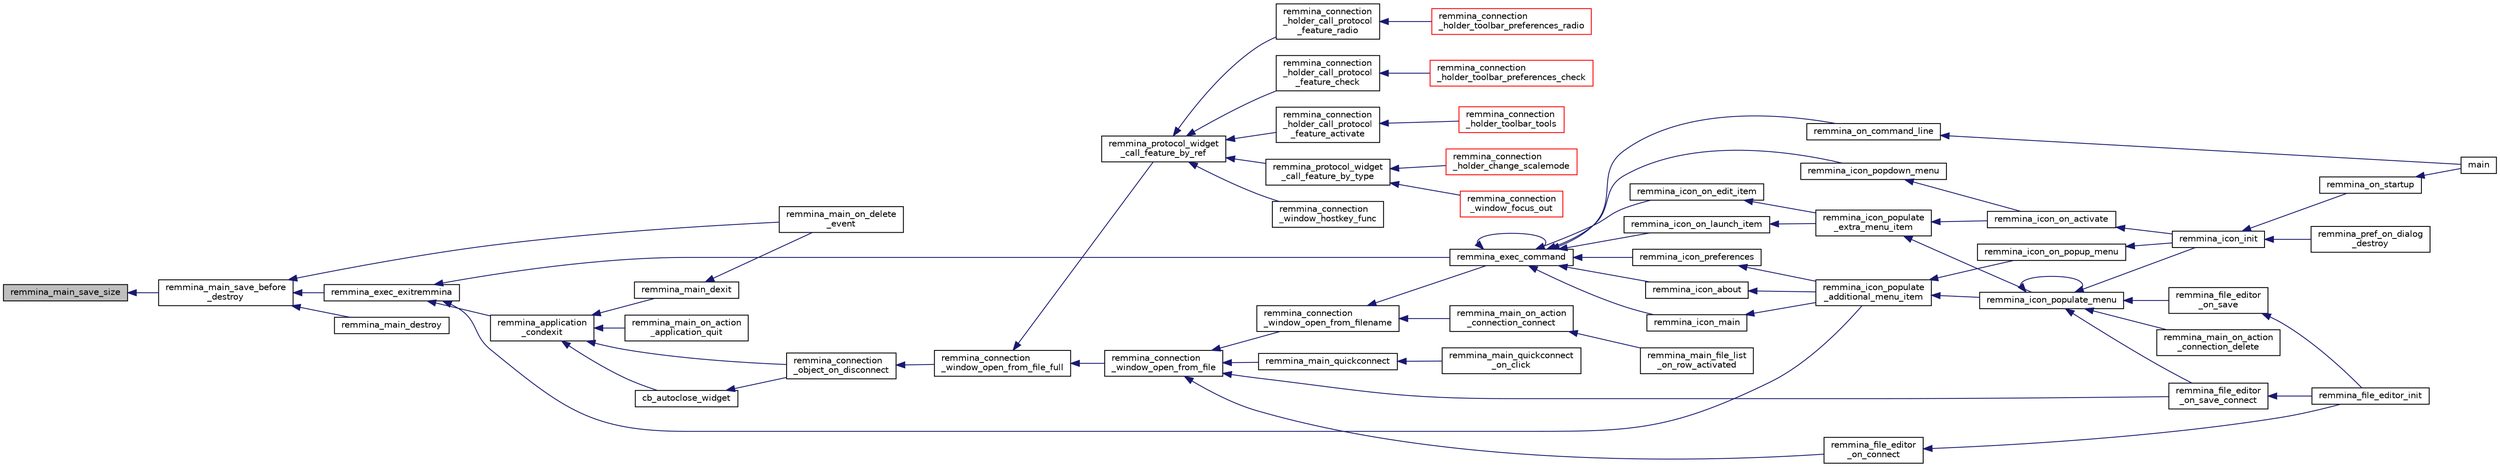digraph "remmina_main_save_size"
{
  edge [fontname="Helvetica",fontsize="10",labelfontname="Helvetica",labelfontsize="10"];
  node [fontname="Helvetica",fontsize="10",shape=record];
  rankdir="LR";
  Node6324 [label="remmina_main_save_size",height=0.2,width=0.4,color="black", fillcolor="grey75", style="filled", fontcolor="black"];
  Node6324 -> Node6325 [dir="back",color="midnightblue",fontsize="10",style="solid",fontname="Helvetica"];
  Node6325 [label="remmina_main_save_before\l_destroy",height=0.2,width=0.4,color="black", fillcolor="white", style="filled",URL="$remmina__main_8h.html#a95cedb0d631aacbd1b4a5ee1e10a40a5"];
  Node6325 -> Node6326 [dir="back",color="midnightblue",fontsize="10",style="solid",fontname="Helvetica"];
  Node6326 [label="remmina_exec_exitremmina",height=0.2,width=0.4,color="black", fillcolor="white", style="filled",URL="$remmina__exec_8h.html#adbaf105af1039e44ba503a8d7174535f"];
  Node6326 -> Node6327 [dir="back",color="midnightblue",fontsize="10",style="solid",fontname="Helvetica"];
  Node6327 [label="remmina_application\l_condexit",height=0.2,width=0.4,color="black", fillcolor="white", style="filled",URL="$remmina__exec_8h.html#aaa67e07e2426828d7e7b9b30d2038d31"];
  Node6327 -> Node6328 [dir="back",color="midnightblue",fontsize="10",style="solid",fontname="Helvetica"];
  Node6328 [label="cb_autoclose_widget",height=0.2,width=0.4,color="black", fillcolor="white", style="filled",URL="$remmina__connection__window_8c.html#a6d866a05da5d47a9342d4c87dbf70863"];
  Node6328 -> Node6329 [dir="back",color="midnightblue",fontsize="10",style="solid",fontname="Helvetica"];
  Node6329 [label="remmina_connection\l_object_on_disconnect",height=0.2,width=0.4,color="black", fillcolor="white", style="filled",URL="$remmina__connection__window_8c.html#ad6ea67e2303625444fb4936a114e82df"];
  Node6329 -> Node6330 [dir="back",color="midnightblue",fontsize="10",style="solid",fontname="Helvetica"];
  Node6330 [label="remmina_connection\l_window_open_from_file_full",height=0.2,width=0.4,color="black", fillcolor="white", style="filled",URL="$remmina__connection__window_8h.html#adbf2b670ca3bae96a99cb0b36021a961"];
  Node6330 -> Node6331 [dir="back",color="midnightblue",fontsize="10",style="solid",fontname="Helvetica"];
  Node6331 [label="remmina_connection\l_window_open_from_file",height=0.2,width=0.4,color="black", fillcolor="white", style="filled",URL="$remmina__connection__window_8h.html#a1c7f722a89609523cc4de079cc82f23c"];
  Node6331 -> Node6332 [dir="back",color="midnightblue",fontsize="10",style="solid",fontname="Helvetica"];
  Node6332 [label="remmina_connection\l_window_open_from_filename",height=0.2,width=0.4,color="black", fillcolor="white", style="filled",URL="$remmina__connection__window_8h.html#ab0ed27ef360efc7d92906cbabf9da5db"];
  Node6332 -> Node6333 [dir="back",color="midnightblue",fontsize="10",style="solid",fontname="Helvetica"];
  Node6333 [label="remmina_exec_command",height=0.2,width=0.4,color="black", fillcolor="white", style="filled",URL="$remmina__exec_8h.html#a424cabdcff647797061e7482049d62a7"];
  Node6333 -> Node6334 [dir="back",color="midnightblue",fontsize="10",style="solid",fontname="Helvetica"];
  Node6334 [label="remmina_on_command_line",height=0.2,width=0.4,color="black", fillcolor="white", style="filled",URL="$remmina_8c.html#aeb286fc5bd52ab5382ab8cb495dc2914"];
  Node6334 -> Node6335 [dir="back",color="midnightblue",fontsize="10",style="solid",fontname="Helvetica"];
  Node6335 [label="main",height=0.2,width=0.4,color="black", fillcolor="white", style="filled",URL="$remmina_8c.html#a0ddf1224851353fc92bfbff6f499fa97"];
  Node6333 -> Node6333 [dir="back",color="midnightblue",fontsize="10",style="solid",fontname="Helvetica"];
  Node6333 -> Node6336 [dir="back",color="midnightblue",fontsize="10",style="solid",fontname="Helvetica"];
  Node6336 [label="remmina_icon_main",height=0.2,width=0.4,color="black", fillcolor="white", style="filled",URL="$remmina__icon_8c.html#a920476110ab6410c8fc8cf734109e497"];
  Node6336 -> Node6337 [dir="back",color="midnightblue",fontsize="10",style="solid",fontname="Helvetica"];
  Node6337 [label="remmina_icon_populate\l_additional_menu_item",height=0.2,width=0.4,color="black", fillcolor="white", style="filled",URL="$remmina__icon_8c.html#a8aaf73ed94cf20dcce1c7be26262cb56"];
  Node6337 -> Node6338 [dir="back",color="midnightblue",fontsize="10",style="solid",fontname="Helvetica"];
  Node6338 [label="remmina_icon_populate_menu",height=0.2,width=0.4,color="black", fillcolor="white", style="filled",URL="$remmina__icon_8h.html#af80ed314f91d653237249d839c7fc3b2"];
  Node6338 -> Node6339 [dir="back",color="midnightblue",fontsize="10",style="solid",fontname="Helvetica"];
  Node6339 [label="remmina_file_editor\l_on_save",height=0.2,width=0.4,color="black", fillcolor="white", style="filled",URL="$remmina__file__editor_8c.html#ac2a5cf9cdcf640986e245eb04be9c4ad"];
  Node6339 -> Node6340 [dir="back",color="midnightblue",fontsize="10",style="solid",fontname="Helvetica"];
  Node6340 [label="remmina_file_editor_init",height=0.2,width=0.4,color="black", fillcolor="white", style="filled",URL="$remmina__file__editor_8c.html#a9afd8d41c66f547320930eb331f3124d"];
  Node6338 -> Node6341 [dir="back",color="midnightblue",fontsize="10",style="solid",fontname="Helvetica"];
  Node6341 [label="remmina_file_editor\l_on_save_connect",height=0.2,width=0.4,color="black", fillcolor="white", style="filled",URL="$remmina__file__editor_8c.html#a57224f3f69f04f398de563b71be6b18e"];
  Node6341 -> Node6340 [dir="back",color="midnightblue",fontsize="10",style="solid",fontname="Helvetica"];
  Node6338 -> Node6338 [dir="back",color="midnightblue",fontsize="10",style="solid",fontname="Helvetica"];
  Node6338 -> Node6342 [dir="back",color="midnightblue",fontsize="10",style="solid",fontname="Helvetica"];
  Node6342 [label="remmina_icon_init",height=0.2,width=0.4,color="black", fillcolor="white", style="filled",URL="$remmina__icon_8h.html#a741c81815e562f40672c4485172306d6"];
  Node6342 -> Node6343 [dir="back",color="midnightblue",fontsize="10",style="solid",fontname="Helvetica"];
  Node6343 [label="remmina_on_startup",height=0.2,width=0.4,color="black", fillcolor="white", style="filled",URL="$remmina_8c.html#a26d2c20be18ff44f239b756f1d5be01a"];
  Node6343 -> Node6335 [dir="back",color="midnightblue",fontsize="10",style="solid",fontname="Helvetica"];
  Node6342 -> Node6344 [dir="back",color="midnightblue",fontsize="10",style="solid",fontname="Helvetica"];
  Node6344 [label="remmina_pref_on_dialog\l_destroy",height=0.2,width=0.4,color="black", fillcolor="white", style="filled",URL="$remmina__pref__dialog_8c.html#ab9776574663e2c3fcb793ec70887336d"];
  Node6338 -> Node6345 [dir="back",color="midnightblue",fontsize="10",style="solid",fontname="Helvetica"];
  Node6345 [label="remmina_main_on_action\l_connection_delete",height=0.2,width=0.4,color="black", fillcolor="white", style="filled",URL="$remmina__main_8c.html#aa0cd57e00874ae6ca8b0ee83213267da"];
  Node6337 -> Node6346 [dir="back",color="midnightblue",fontsize="10",style="solid",fontname="Helvetica"];
  Node6346 [label="remmina_icon_on_popup_menu",height=0.2,width=0.4,color="black", fillcolor="white", style="filled",URL="$remmina__icon_8c.html#a95b917790eeb38e48137018796bdda93"];
  Node6346 -> Node6342 [dir="back",color="midnightblue",fontsize="10",style="solid",fontname="Helvetica"];
  Node6333 -> Node6347 [dir="back",color="midnightblue",fontsize="10",style="solid",fontname="Helvetica"];
  Node6347 [label="remmina_icon_preferences",height=0.2,width=0.4,color="black", fillcolor="white", style="filled",URL="$remmina__icon_8c.html#ad3b0e3d12e4854eae05b1afea19da404"];
  Node6347 -> Node6337 [dir="back",color="midnightblue",fontsize="10",style="solid",fontname="Helvetica"];
  Node6333 -> Node6348 [dir="back",color="midnightblue",fontsize="10",style="solid",fontname="Helvetica"];
  Node6348 [label="remmina_icon_about",height=0.2,width=0.4,color="black", fillcolor="white", style="filled",URL="$remmina__icon_8c.html#a5cdf1958ef01e49889bcee2e90e2cf71"];
  Node6348 -> Node6337 [dir="back",color="midnightblue",fontsize="10",style="solid",fontname="Helvetica"];
  Node6333 -> Node6349 [dir="back",color="midnightblue",fontsize="10",style="solid",fontname="Helvetica"];
  Node6349 [label="remmina_icon_on_launch_item",height=0.2,width=0.4,color="black", fillcolor="white", style="filled",URL="$remmina__icon_8c.html#ad1699688680e12abcfd5c74dd2f76d83"];
  Node6349 -> Node6350 [dir="back",color="midnightblue",fontsize="10",style="solid",fontname="Helvetica"];
  Node6350 [label="remmina_icon_populate\l_extra_menu_item",height=0.2,width=0.4,color="black", fillcolor="white", style="filled",URL="$remmina__icon_8c.html#a2847311861df3a2f1c8bbcd35cf3fd6f"];
  Node6350 -> Node6338 [dir="back",color="midnightblue",fontsize="10",style="solid",fontname="Helvetica"];
  Node6350 -> Node6351 [dir="back",color="midnightblue",fontsize="10",style="solid",fontname="Helvetica"];
  Node6351 [label="remmina_icon_on_activate",height=0.2,width=0.4,color="black", fillcolor="white", style="filled",URL="$remmina__icon_8c.html#af175fef31eb95974094088235b3a2b1d"];
  Node6351 -> Node6342 [dir="back",color="midnightblue",fontsize="10",style="solid",fontname="Helvetica"];
  Node6333 -> Node6352 [dir="back",color="midnightblue",fontsize="10",style="solid",fontname="Helvetica"];
  Node6352 [label="remmina_icon_on_edit_item",height=0.2,width=0.4,color="black", fillcolor="white", style="filled",URL="$remmina__icon_8c.html#af8708120906a8dc41a7998ebf9ecd129"];
  Node6352 -> Node6350 [dir="back",color="midnightblue",fontsize="10",style="solid",fontname="Helvetica"];
  Node6333 -> Node6353 [dir="back",color="midnightblue",fontsize="10",style="solid",fontname="Helvetica"];
  Node6353 [label="remmina_icon_popdown_menu",height=0.2,width=0.4,color="black", fillcolor="white", style="filled",URL="$remmina__icon_8c.html#a444be76e3c3a065279c5f9abc7fae833"];
  Node6353 -> Node6351 [dir="back",color="midnightblue",fontsize="10",style="solid",fontname="Helvetica"];
  Node6332 -> Node6354 [dir="back",color="midnightblue",fontsize="10",style="solid",fontname="Helvetica"];
  Node6354 [label="remmina_main_on_action\l_connection_connect",height=0.2,width=0.4,color="black", fillcolor="white", style="filled",URL="$remmina__main_8c.html#ae023d1cb099a4f7bee79f13760566cbf"];
  Node6354 -> Node6355 [dir="back",color="midnightblue",fontsize="10",style="solid",fontname="Helvetica"];
  Node6355 [label="remmina_main_file_list\l_on_row_activated",height=0.2,width=0.4,color="black", fillcolor="white", style="filled",URL="$remmina__main_8c.html#aba1a89a2400c5cc8373c6bd34602ac10"];
  Node6331 -> Node6356 [dir="back",color="midnightblue",fontsize="10",style="solid",fontname="Helvetica"];
  Node6356 [label="remmina_file_editor\l_on_connect",height=0.2,width=0.4,color="black", fillcolor="white", style="filled",URL="$remmina__file__editor_8c.html#a73b8581fd1fd77532b748d91a2951f25"];
  Node6356 -> Node6340 [dir="back",color="midnightblue",fontsize="10",style="solid",fontname="Helvetica"];
  Node6331 -> Node6341 [dir="back",color="midnightblue",fontsize="10",style="solid",fontname="Helvetica"];
  Node6331 -> Node6357 [dir="back",color="midnightblue",fontsize="10",style="solid",fontname="Helvetica"];
  Node6357 [label="remmina_main_quickconnect",height=0.2,width=0.4,color="black", fillcolor="white", style="filled",URL="$remmina__main_8c.html#a802458852abacebfb16f1f4295806a01"];
  Node6357 -> Node6358 [dir="back",color="midnightblue",fontsize="10",style="solid",fontname="Helvetica"];
  Node6358 [label="remmina_main_quickconnect\l_on_click",height=0.2,width=0.4,color="black", fillcolor="white", style="filled",URL="$remmina__main_8c.html#a210e9e04c7c97cc86412044de31f659d"];
  Node6330 -> Node6359 [dir="back",color="midnightblue",fontsize="10",style="solid",fontname="Helvetica"];
  Node6359 [label="remmina_protocol_widget\l_call_feature_by_ref",height=0.2,width=0.4,color="black", fillcolor="white", style="filled",URL="$remmina__protocol__widget_8h.html#a605b69a9aa4393024369cc5070488692"];
  Node6359 -> Node6360 [dir="back",color="midnightblue",fontsize="10",style="solid",fontname="Helvetica"];
  Node6360 [label="remmina_connection\l_holder_call_protocol\l_feature_radio",height=0.2,width=0.4,color="black", fillcolor="white", style="filled",URL="$remmina__connection__window_8c.html#a86280cb973101817f7410af393bc2f98"];
  Node6360 -> Node6361 [dir="back",color="midnightblue",fontsize="10",style="solid",fontname="Helvetica"];
  Node6361 [label="remmina_connection\l_holder_toolbar_preferences_radio",height=0.2,width=0.4,color="red", fillcolor="white", style="filled",URL="$remmina__connection__window_8c.html#a1ddab4aacc284c606ab237eae9c0b5a9"];
  Node6359 -> Node6377 [dir="back",color="midnightblue",fontsize="10",style="solid",fontname="Helvetica"];
  Node6377 [label="remmina_connection\l_holder_call_protocol\l_feature_check",height=0.2,width=0.4,color="black", fillcolor="white", style="filled",URL="$remmina__connection__window_8c.html#a8d924ded7fe147df8b5f113e2fb1d6e7"];
  Node6377 -> Node6378 [dir="back",color="midnightblue",fontsize="10",style="solid",fontname="Helvetica"];
  Node6378 [label="remmina_connection\l_holder_toolbar_preferences_check",height=0.2,width=0.4,color="red", fillcolor="white", style="filled",URL="$remmina__connection__window_8c.html#ada0dce340f5f1484c496a2357e8a2c69"];
  Node6359 -> Node6379 [dir="back",color="midnightblue",fontsize="10",style="solid",fontname="Helvetica"];
  Node6379 [label="remmina_connection\l_holder_call_protocol\l_feature_activate",height=0.2,width=0.4,color="black", fillcolor="white", style="filled",URL="$remmina__connection__window_8c.html#a4507b43c6fd10bc68d9512c6b253a552"];
  Node6379 -> Node6380 [dir="back",color="midnightblue",fontsize="10",style="solid",fontname="Helvetica"];
  Node6380 [label="remmina_connection\l_holder_toolbar_tools",height=0.2,width=0.4,color="red", fillcolor="white", style="filled",URL="$remmina__connection__window_8c.html#a51cc0b2274049920f67c71047bd76213"];
  Node6359 -> Node6372 [dir="back",color="midnightblue",fontsize="10",style="solid",fontname="Helvetica"];
  Node6372 [label="remmina_connection\l_window_hostkey_func",height=0.2,width=0.4,color="black", fillcolor="white", style="filled",URL="$remmina__connection__window_8c.html#abef663d930076deb3105f86dabe2a9c3"];
  Node6359 -> Node6381 [dir="back",color="midnightblue",fontsize="10",style="solid",fontname="Helvetica"];
  Node6381 [label="remmina_protocol_widget\l_call_feature_by_type",height=0.2,width=0.4,color="black", fillcolor="white", style="filled",URL="$remmina__protocol__widget_8h.html#a6a630e96e5b914d60d678ae8eaad4cd9"];
  Node6381 -> Node6382 [dir="back",color="midnightblue",fontsize="10",style="solid",fontname="Helvetica"];
  Node6382 [label="remmina_connection\l_holder_change_scalemode",height=0.2,width=0.4,color="red", fillcolor="white", style="filled",URL="$remmina__connection__window_8c.html#a5565ebedf82eb9f2d54b7f447b4c930e"];
  Node6381 -> Node6385 [dir="back",color="midnightblue",fontsize="10",style="solid",fontname="Helvetica"];
  Node6385 [label="remmina_connection\l_window_focus_out",height=0.2,width=0.4,color="red", fillcolor="white", style="filled",URL="$remmina__connection__window_8c.html#a8c242e0a7ee57ed79099c330d696b43f"];
  Node6327 -> Node6329 [dir="back",color="midnightblue",fontsize="10",style="solid",fontname="Helvetica"];
  Node6327 -> Node6389 [dir="back",color="midnightblue",fontsize="10",style="solid",fontname="Helvetica"];
  Node6389 [label="remmina_main_dexit",height=0.2,width=0.4,color="black", fillcolor="white", style="filled",URL="$remmina__main_8c.html#a33ef5745d8b934ef52379c277d3a1ab2"];
  Node6389 -> Node6390 [dir="back",color="midnightblue",fontsize="10",style="solid",fontname="Helvetica"];
  Node6390 [label="remmina_main_on_delete\l_event",height=0.2,width=0.4,color="black", fillcolor="white", style="filled",URL="$remmina__main_8c.html#a40493bb60c169e53e2e08a0d0a808302"];
  Node6327 -> Node6391 [dir="back",color="midnightblue",fontsize="10",style="solid",fontname="Helvetica"];
  Node6391 [label="remmina_main_on_action\l_application_quit",height=0.2,width=0.4,color="black", fillcolor="white", style="filled",URL="$remmina__main_8c.html#a4948f36273d9da969521981851149271"];
  Node6326 -> Node6333 [dir="back",color="midnightblue",fontsize="10",style="solid",fontname="Helvetica"];
  Node6326 -> Node6337 [dir="back",color="midnightblue",fontsize="10",style="solid",fontname="Helvetica"];
  Node6325 -> Node6390 [dir="back",color="midnightblue",fontsize="10",style="solid",fontname="Helvetica"];
  Node6325 -> Node6392 [dir="back",color="midnightblue",fontsize="10",style="solid",fontname="Helvetica"];
  Node6392 [label="remmina_main_destroy",height=0.2,width=0.4,color="black", fillcolor="white", style="filled",URL="$remmina__main_8h.html#a77d974da2ddd1ea7c87f8b9bb1eedda8"];
}
